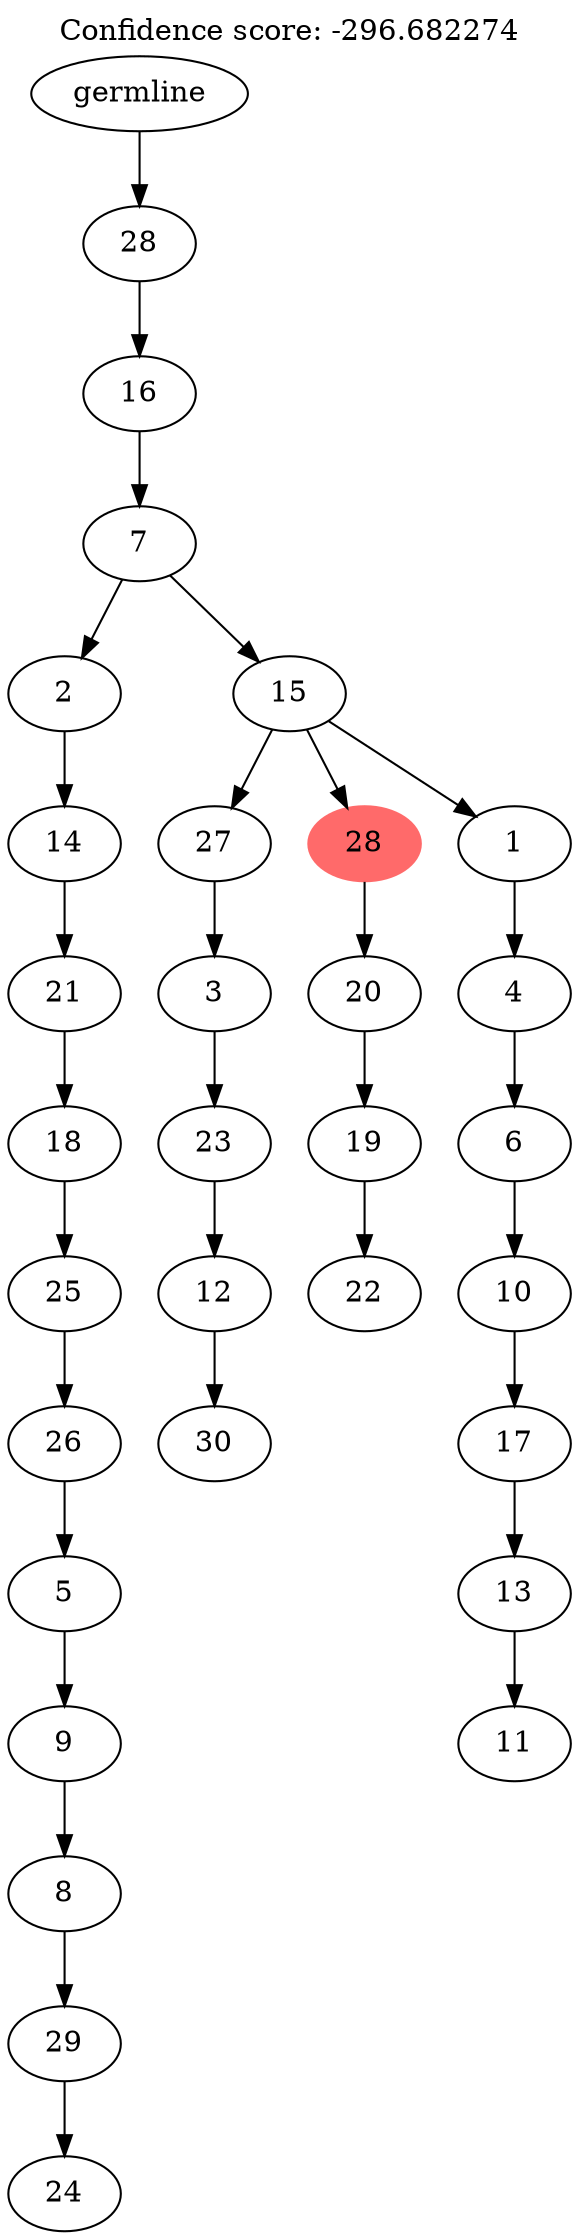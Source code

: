 digraph g {
	"30" -> "31";
	"31" [label="24"];
	"29" -> "30";
	"30" [label="29"];
	"28" -> "29";
	"29" [label="8"];
	"27" -> "28";
	"28" [label="9"];
	"26" -> "27";
	"27" [label="5"];
	"25" -> "26";
	"26" [label="26"];
	"24" -> "25";
	"25" [label="25"];
	"23" -> "24";
	"24" [label="18"];
	"22" -> "23";
	"23" [label="21"];
	"21" -> "22";
	"22" [label="14"];
	"19" -> "20";
	"20" [label="30"];
	"18" -> "19";
	"19" [label="12"];
	"17" -> "18";
	"18" [label="23"];
	"16" -> "17";
	"17" [label="3"];
	"14" -> "15";
	"15" [label="22"];
	"13" -> "14";
	"14" [label="19"];
	"12" -> "13";
	"13" [label="20"];
	"10" -> "11";
	"11" [label="11"];
	"9" -> "10";
	"10" [label="13"];
	"8" -> "9";
	"9" [label="17"];
	"7" -> "8";
	"8" [label="10"];
	"6" -> "7";
	"7" [label="6"];
	"5" -> "6";
	"6" [label="4"];
	"4" -> "5";
	"5" [label="1"];
	"4" -> "12";
	"12" [color=indianred1, style=filled, label="28"];
	"4" -> "16";
	"16" [label="27"];
	"3" -> "4";
	"4" [label="15"];
	"3" -> "21";
	"21" [label="2"];
	"2" -> "3";
	"3" [label="7"];
	"1" -> "2";
	"2" [label="16"];
	"0" -> "1";
	"1" [label="28"];
	"0" [label="germline"];
	labelloc="t";
	label="Confidence score: -296.682274";
}
